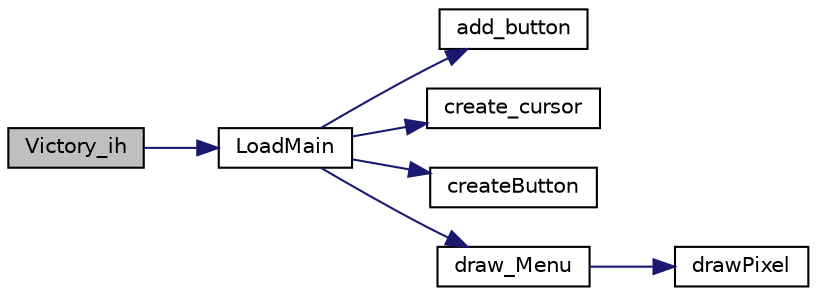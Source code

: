 digraph "Victory_ih"
{
 // LATEX_PDF_SIZE
  edge [fontname="Helvetica",fontsize="10",labelfontname="Helvetica",labelfontsize="10"];
  node [fontname="Helvetica",fontsize="10",shape=record];
  rankdir="LR";
  Node1 [label="Victory_ih",height=0.2,width=0.4,color="black", fillcolor="grey75", style="filled", fontcolor="black",tooltip="Victory menu interrupt handler."];
  Node1 -> Node2 [color="midnightblue",fontsize="10",style="solid",fontname="Helvetica"];
  Node2 [label="LoadMain",height=0.2,width=0.4,color="black", fillcolor="white", style="filled",URL="$_menus_8c.html#ae973fa5491e0fee81d89dc596ee62933",tooltip="Loads the main menu xpm, it's buttons, and draws the menu."];
  Node2 -> Node3 [color="midnightblue",fontsize="10",style="solid",fontname="Helvetica"];
  Node3 [label="add_button",height=0.2,width=0.4,color="black", fillcolor="white", style="filled",URL="$_buttons_8c.html#a1a30ae39d684716ecba2f9c5e2fa90c4",tooltip="Adds the button to the current_background img."];
  Node2 -> Node4 [color="midnightblue",fontsize="10",style="solid",fontname="Helvetica"];
  Node4 [label="create_cursor",height=0.2,width=0.4,color="black", fillcolor="white", style="filled",URL="$mouse_8c.html#a234572e3817a4f64b8a83a84fcbdb776",tooltip="Create a cursor object."];
  Node2 -> Node5 [color="midnightblue",fontsize="10",style="solid",fontname="Helvetica"];
  Node5 [label="createButton",height=0.2,width=0.4,color="black", fillcolor="white", style="filled",URL="$_buttons_8c.html#a6f7167cea85cc80823166bfe23e6e0c2",tooltip="Create a Button object."];
  Node2 -> Node6 [color="midnightblue",fontsize="10",style="solid",fontname="Helvetica"];
  Node6 [label="draw_Menu",height=0.2,width=0.4,color="black", fillcolor="white", style="filled",URL="$_menus_8c.html#a85eb4dfebd2e93a5df2eb92041652bc4",tooltip="Draws the current_background."];
  Node6 -> Node7 [color="midnightblue",fontsize="10",style="solid",fontname="Helvetica"];
  Node7 [label="drawPixel",height=0.2,width=0.4,color="black", fillcolor="white", style="filled",URL="$_videocard_8c.html#a6091a4bd04596e6e8e39b7dee1e1b118",tooltip="Draws a certain pixel with a specific colour in the secondary buffer."];
}
